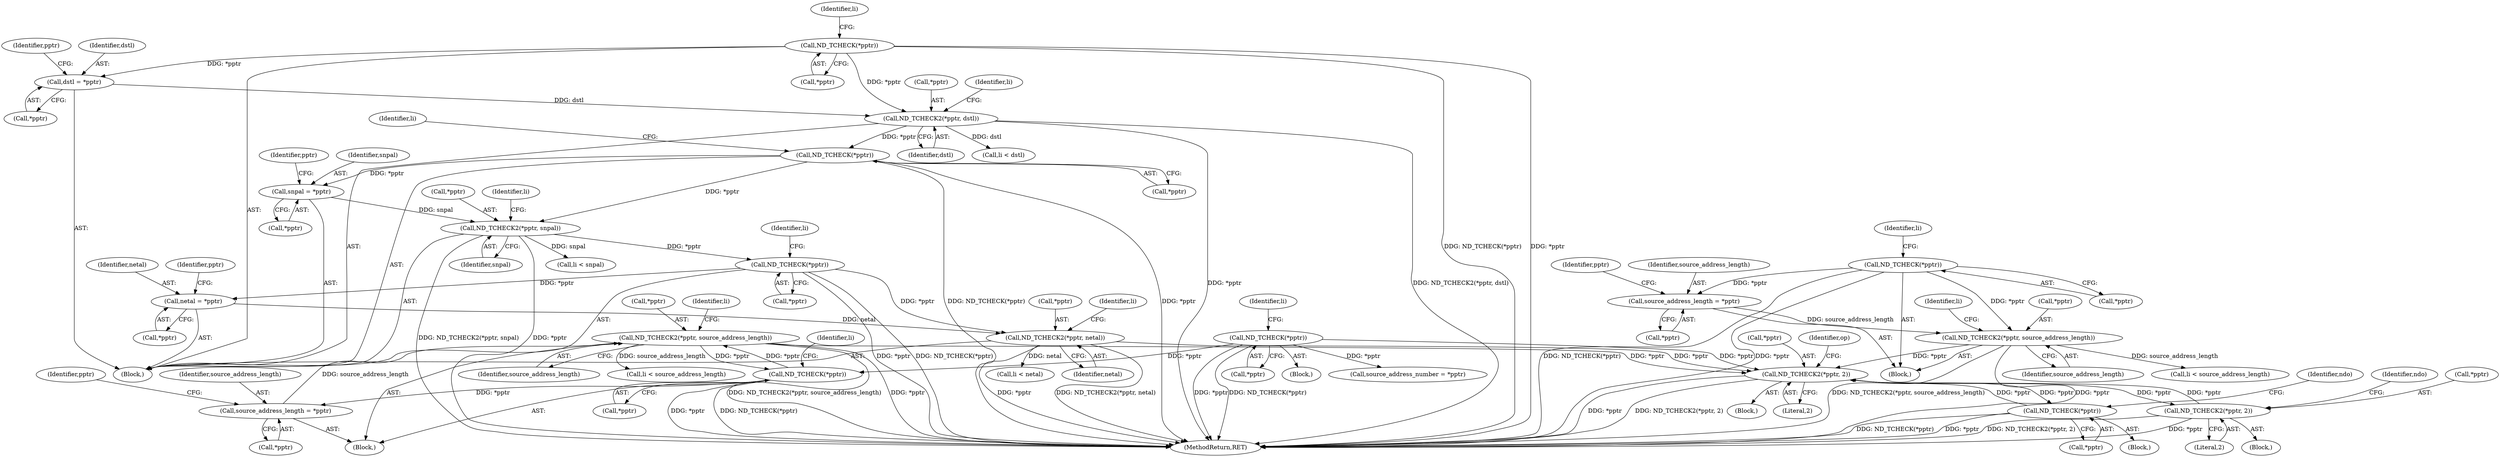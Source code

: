 digraph "0_tcpdump_c177cb3800a9a68d79b2812f0ffcb9479abd6eb8@pointer" {
"1000708" [label="(Call,ND_TCHECK2(*pptr, 2))"];
"1000788" [label="(Call,ND_TCHECK(*pptr))"];
"1000708" [label="(Call,ND_TCHECK2(*pptr, 2))"];
"1000477" [label="(Call,ND_TCHECK2(*pptr, netal))"];
"1000458" [label="(Call,ND_TCHECK(*pptr))"];
"1000435" [label="(Call,ND_TCHECK2(*pptr, snpal))"];
"1000414" [label="(Call,ND_TCHECK(*pptr))"];
"1000382" [label="(Call,ND_TCHECK2(*pptr, dstl))"];
"1000361" [label="(Call,ND_TCHECK(*pptr))"];
"1000374" [label="(Call,dstl = *pptr)"];
"1000427" [label="(Call,snpal = *pptr)"];
"1000471" [label="(Call,netal = *pptr)"];
"1000577" [label="(Call,ND_TCHECK2(*pptr, source_address_length))"];
"1000556" [label="(Call,ND_TCHECK(*pptr))"];
"1000524" [label="(Call,ND_TCHECK(*pptr))"];
"1000569" [label="(Call,source_address_length = *pptr)"];
"1000634" [label="(Call,ND_TCHECK2(*pptr, source_address_length))"];
"1000613" [label="(Call,ND_TCHECK(*pptr))"];
"1000626" [label="(Call,source_address_length = *pptr)"];
"1000765" [label="(Call,ND_TCHECK2(*pptr, 2))"];
"1000557" [label="(Call,*pptr)"];
"1000352" [label="(Block,)"];
"1000366" [label="(Identifier,li)"];
"1000374" [label="(Call,dstl = *pptr)"];
"1000637" [label="(Identifier,source_address_length)"];
"1000472" [label="(Identifier,netal)"];
"1000556" [label="(Call,ND_TCHECK(*pptr))"];
"1000376" [label="(Call,*pptr)"];
"1000771" [label="(Identifier,ndo)"];
"1000419" [label="(Identifier,li)"];
"1000441" [label="(Identifier,li)"];
"1000438" [label="(Identifier,snpal)"];
"1000427" [label="(Call,snpal = *pptr)"];
"1000709" [label="(Call,*pptr)"];
"1000458" [label="(Call,ND_TCHECK(*pptr))"];
"1000634" [label="(Call,ND_TCHECK2(*pptr, source_address_length))"];
"1000476" [label="(Identifier,pptr)"];
"1000789" [label="(Call,*pptr)"];
"1000383" [label="(Call,*pptr)"];
"1000583" [label="(Identifier,li)"];
"1000766" [label="(Call,*pptr)"];
"1000429" [label="(Call,*pptr)"];
"1000711" [label="(Literal,2)"];
"1000524" [label="(Call,ND_TCHECK(*pptr))"];
"1000787" [label="(Block,)"];
"1000354" [label="(Block,)"];
"1000569" [label="(Call,source_address_length = *pptr)"];
"1000765" [label="(Call,ND_TCHECK2(*pptr, 2))"];
"1000379" [label="(Identifier,pptr)"];
"1000432" [label="(Identifier,pptr)"];
"1000561" [label="(Identifier,li)"];
"1000612" [label="(Block,)"];
"1000764" [label="(Block,)"];
"1000382" [label="(Call,ND_TCHECK2(*pptr, dstl))"];
"1000570" [label="(Identifier,source_address_length)"];
"1000435" [label="(Call,ND_TCHECK2(*pptr, snpal))"];
"1000436" [label="(Call,*pptr)"];
"1000577" [label="(Call,ND_TCHECK2(*pptr, source_address_length))"];
"1000375" [label="(Identifier,dstl)"];
"1000578" [label="(Call,*pptr)"];
"1000582" [label="(Call,li < source_address_length)"];
"1000537" [label="(Call,source_address_number = *pptr)"];
"1000480" [label="(Identifier,netal)"];
"1000574" [label="(Identifier,pptr)"];
"1000478" [label="(Call,*pptr)"];
"1000440" [label="(Call,li < snpal)"];
"1000639" [label="(Call,li < source_address_length)"];
"1000414" [label="(Call,ND_TCHECK(*pptr))"];
"1000618" [label="(Identifier,li)"];
"1000640" [label="(Identifier,li)"];
"1000788" [label="(Call,ND_TCHECK(*pptr))"];
"1000713" [label="(Identifier,op)"];
"1000362" [label="(Call,*pptr)"];
"1000793" [label="(Identifier,ndo)"];
"1000361" [label="(Call,ND_TCHECK(*pptr))"];
"1000483" [label="(Identifier,li)"];
"1000845" [label="(MethodReturn,RET)"];
"1000555" [label="(Block,)"];
"1000529" [label="(Identifier,li)"];
"1000626" [label="(Call,source_address_length = *pptr)"];
"1000385" [label="(Identifier,dstl)"];
"1000613" [label="(Call,ND_TCHECK(*pptr))"];
"1000471" [label="(Call,netal = *pptr)"];
"1000463" [label="(Identifier,li)"];
"1000525" [label="(Call,*pptr)"];
"1000428" [label="(Identifier,snpal)"];
"1000482" [label="(Call,li < netal)"];
"1000415" [label="(Call,*pptr)"];
"1000768" [label="(Literal,2)"];
"1000571" [label="(Call,*pptr)"];
"1000708" [label="(Call,ND_TCHECK2(*pptr, 2))"];
"1000388" [label="(Identifier,li)"];
"1000459" [label="(Call,*pptr)"];
"1000614" [label="(Call,*pptr)"];
"1000635" [label="(Call,*pptr)"];
"1000477" [label="(Call,ND_TCHECK2(*pptr, netal))"];
"1000628" [label="(Call,*pptr)"];
"1000627" [label="(Identifier,source_address_length)"];
"1000473" [label="(Call,*pptr)"];
"1000631" [label="(Identifier,pptr)"];
"1000694" [label="(Block,)"];
"1000387" [label="(Call,li < dstl)"];
"1000580" [label="(Identifier,source_address_length)"];
"1000708" -> "1000694"  [label="AST: "];
"1000708" -> "1000711"  [label="CFG: "];
"1000709" -> "1000708"  [label="AST: "];
"1000711" -> "1000708"  [label="AST: "];
"1000713" -> "1000708"  [label="CFG: "];
"1000708" -> "1000845"  [label="DDG: *pptr"];
"1000708" -> "1000845"  [label="DDG: ND_TCHECK2(*pptr, 2)"];
"1000788" -> "1000708"  [label="DDG: *pptr"];
"1000477" -> "1000708"  [label="DDG: *pptr"];
"1000577" -> "1000708"  [label="DDG: *pptr"];
"1000634" -> "1000708"  [label="DDG: *pptr"];
"1000765" -> "1000708"  [label="DDG: *pptr"];
"1000524" -> "1000708"  [label="DDG: *pptr"];
"1000708" -> "1000765"  [label="DDG: *pptr"];
"1000708" -> "1000788"  [label="DDG: *pptr"];
"1000788" -> "1000787"  [label="AST: "];
"1000788" -> "1000789"  [label="CFG: "];
"1000789" -> "1000788"  [label="AST: "];
"1000793" -> "1000788"  [label="CFG: "];
"1000788" -> "1000845"  [label="DDG: *pptr"];
"1000788" -> "1000845"  [label="DDG: ND_TCHECK(*pptr)"];
"1000477" -> "1000354"  [label="AST: "];
"1000477" -> "1000480"  [label="CFG: "];
"1000478" -> "1000477"  [label="AST: "];
"1000480" -> "1000477"  [label="AST: "];
"1000483" -> "1000477"  [label="CFG: "];
"1000477" -> "1000845"  [label="DDG: ND_TCHECK2(*pptr, netal)"];
"1000477" -> "1000845"  [label="DDG: *pptr"];
"1000458" -> "1000477"  [label="DDG: *pptr"];
"1000471" -> "1000477"  [label="DDG: netal"];
"1000477" -> "1000482"  [label="DDG: netal"];
"1000458" -> "1000354"  [label="AST: "];
"1000458" -> "1000459"  [label="CFG: "];
"1000459" -> "1000458"  [label="AST: "];
"1000463" -> "1000458"  [label="CFG: "];
"1000458" -> "1000845"  [label="DDG: *pptr"];
"1000458" -> "1000845"  [label="DDG: ND_TCHECK(*pptr)"];
"1000435" -> "1000458"  [label="DDG: *pptr"];
"1000458" -> "1000471"  [label="DDG: *pptr"];
"1000435" -> "1000354"  [label="AST: "];
"1000435" -> "1000438"  [label="CFG: "];
"1000436" -> "1000435"  [label="AST: "];
"1000438" -> "1000435"  [label="AST: "];
"1000441" -> "1000435"  [label="CFG: "];
"1000435" -> "1000845"  [label="DDG: *pptr"];
"1000435" -> "1000845"  [label="DDG: ND_TCHECK2(*pptr, snpal)"];
"1000414" -> "1000435"  [label="DDG: *pptr"];
"1000427" -> "1000435"  [label="DDG: snpal"];
"1000435" -> "1000440"  [label="DDG: snpal"];
"1000414" -> "1000354"  [label="AST: "];
"1000414" -> "1000415"  [label="CFG: "];
"1000415" -> "1000414"  [label="AST: "];
"1000419" -> "1000414"  [label="CFG: "];
"1000414" -> "1000845"  [label="DDG: ND_TCHECK(*pptr)"];
"1000414" -> "1000845"  [label="DDG: *pptr"];
"1000382" -> "1000414"  [label="DDG: *pptr"];
"1000414" -> "1000427"  [label="DDG: *pptr"];
"1000382" -> "1000354"  [label="AST: "];
"1000382" -> "1000385"  [label="CFG: "];
"1000383" -> "1000382"  [label="AST: "];
"1000385" -> "1000382"  [label="AST: "];
"1000388" -> "1000382"  [label="CFG: "];
"1000382" -> "1000845"  [label="DDG: *pptr"];
"1000382" -> "1000845"  [label="DDG: ND_TCHECK2(*pptr, dstl)"];
"1000361" -> "1000382"  [label="DDG: *pptr"];
"1000374" -> "1000382"  [label="DDG: dstl"];
"1000382" -> "1000387"  [label="DDG: dstl"];
"1000361" -> "1000354"  [label="AST: "];
"1000361" -> "1000362"  [label="CFG: "];
"1000362" -> "1000361"  [label="AST: "];
"1000366" -> "1000361"  [label="CFG: "];
"1000361" -> "1000845"  [label="DDG: ND_TCHECK(*pptr)"];
"1000361" -> "1000845"  [label="DDG: *pptr"];
"1000361" -> "1000374"  [label="DDG: *pptr"];
"1000374" -> "1000354"  [label="AST: "];
"1000374" -> "1000376"  [label="CFG: "];
"1000375" -> "1000374"  [label="AST: "];
"1000376" -> "1000374"  [label="AST: "];
"1000379" -> "1000374"  [label="CFG: "];
"1000427" -> "1000354"  [label="AST: "];
"1000427" -> "1000429"  [label="CFG: "];
"1000428" -> "1000427"  [label="AST: "];
"1000429" -> "1000427"  [label="AST: "];
"1000432" -> "1000427"  [label="CFG: "];
"1000471" -> "1000354"  [label="AST: "];
"1000471" -> "1000473"  [label="CFG: "];
"1000472" -> "1000471"  [label="AST: "];
"1000473" -> "1000471"  [label="AST: "];
"1000476" -> "1000471"  [label="CFG: "];
"1000577" -> "1000555"  [label="AST: "];
"1000577" -> "1000580"  [label="CFG: "];
"1000578" -> "1000577"  [label="AST: "];
"1000580" -> "1000577"  [label="AST: "];
"1000583" -> "1000577"  [label="CFG: "];
"1000577" -> "1000845"  [label="DDG: ND_TCHECK2(*pptr, source_address_length)"];
"1000577" -> "1000845"  [label="DDG: *pptr"];
"1000577" -> "1000556"  [label="DDG: *pptr"];
"1000556" -> "1000577"  [label="DDG: *pptr"];
"1000569" -> "1000577"  [label="DDG: source_address_length"];
"1000577" -> "1000582"  [label="DDG: source_address_length"];
"1000556" -> "1000555"  [label="AST: "];
"1000556" -> "1000557"  [label="CFG: "];
"1000557" -> "1000556"  [label="AST: "];
"1000561" -> "1000556"  [label="CFG: "];
"1000556" -> "1000845"  [label="DDG: *pptr"];
"1000556" -> "1000845"  [label="DDG: ND_TCHECK(*pptr)"];
"1000524" -> "1000556"  [label="DDG: *pptr"];
"1000556" -> "1000569"  [label="DDG: *pptr"];
"1000524" -> "1000352"  [label="AST: "];
"1000524" -> "1000525"  [label="CFG: "];
"1000525" -> "1000524"  [label="AST: "];
"1000529" -> "1000524"  [label="CFG: "];
"1000524" -> "1000845"  [label="DDG: *pptr"];
"1000524" -> "1000845"  [label="DDG: ND_TCHECK(*pptr)"];
"1000524" -> "1000537"  [label="DDG: *pptr"];
"1000569" -> "1000555"  [label="AST: "];
"1000569" -> "1000571"  [label="CFG: "];
"1000570" -> "1000569"  [label="AST: "];
"1000571" -> "1000569"  [label="AST: "];
"1000574" -> "1000569"  [label="CFG: "];
"1000634" -> "1000612"  [label="AST: "];
"1000634" -> "1000637"  [label="CFG: "];
"1000635" -> "1000634"  [label="AST: "];
"1000637" -> "1000634"  [label="AST: "];
"1000640" -> "1000634"  [label="CFG: "];
"1000634" -> "1000845"  [label="DDG: *pptr"];
"1000634" -> "1000845"  [label="DDG: ND_TCHECK2(*pptr, source_address_length)"];
"1000613" -> "1000634"  [label="DDG: *pptr"];
"1000626" -> "1000634"  [label="DDG: source_address_length"];
"1000634" -> "1000639"  [label="DDG: source_address_length"];
"1000613" -> "1000612"  [label="AST: "];
"1000613" -> "1000614"  [label="CFG: "];
"1000614" -> "1000613"  [label="AST: "];
"1000618" -> "1000613"  [label="CFG: "];
"1000613" -> "1000845"  [label="DDG: *pptr"];
"1000613" -> "1000845"  [label="DDG: ND_TCHECK(*pptr)"];
"1000613" -> "1000626"  [label="DDG: *pptr"];
"1000626" -> "1000612"  [label="AST: "];
"1000626" -> "1000628"  [label="CFG: "];
"1000627" -> "1000626"  [label="AST: "];
"1000628" -> "1000626"  [label="AST: "];
"1000631" -> "1000626"  [label="CFG: "];
"1000765" -> "1000764"  [label="AST: "];
"1000765" -> "1000768"  [label="CFG: "];
"1000766" -> "1000765"  [label="AST: "];
"1000768" -> "1000765"  [label="AST: "];
"1000771" -> "1000765"  [label="CFG: "];
"1000765" -> "1000845"  [label="DDG: *pptr"];
"1000765" -> "1000845"  [label="DDG: ND_TCHECK2(*pptr, 2)"];
}
